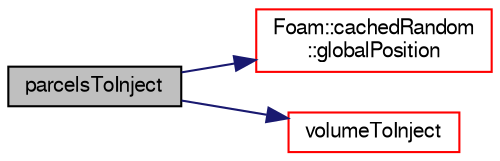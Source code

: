 digraph "parcelsToInject"
{
  bgcolor="transparent";
  edge [fontname="FreeSans",fontsize="10",labelfontname="FreeSans",labelfontsize="10"];
  node [fontname="FreeSans",fontsize="10",shape=record];
  rankdir="LR";
  Node74 [label="parcelsToInject",height=0.2,width=0.4,color="black", fillcolor="grey75", style="filled", fontcolor="black"];
  Node74 -> Node75 [color="midnightblue",fontsize="10",style="solid",fontname="FreeSans"];
  Node75 [label="Foam::cachedRandom\l::globalPosition",height=0.2,width=0.4,color="red",URL="$a28134.html#abd4fd894dadfb5c373ea1943724bf0cb",tooltip="Return a sample between start and end. "];
  Node74 -> Node96 [color="midnightblue",fontsize="10",style="solid",fontname="FreeSans"];
  Node96 [label="volumeToInject",height=0.2,width=0.4,color="red",URL="$a24098.html#a429d17f10d15e9c7727159582c3f149b",tooltip="Volume of parcels to introduce relative to SOI. "];
}
